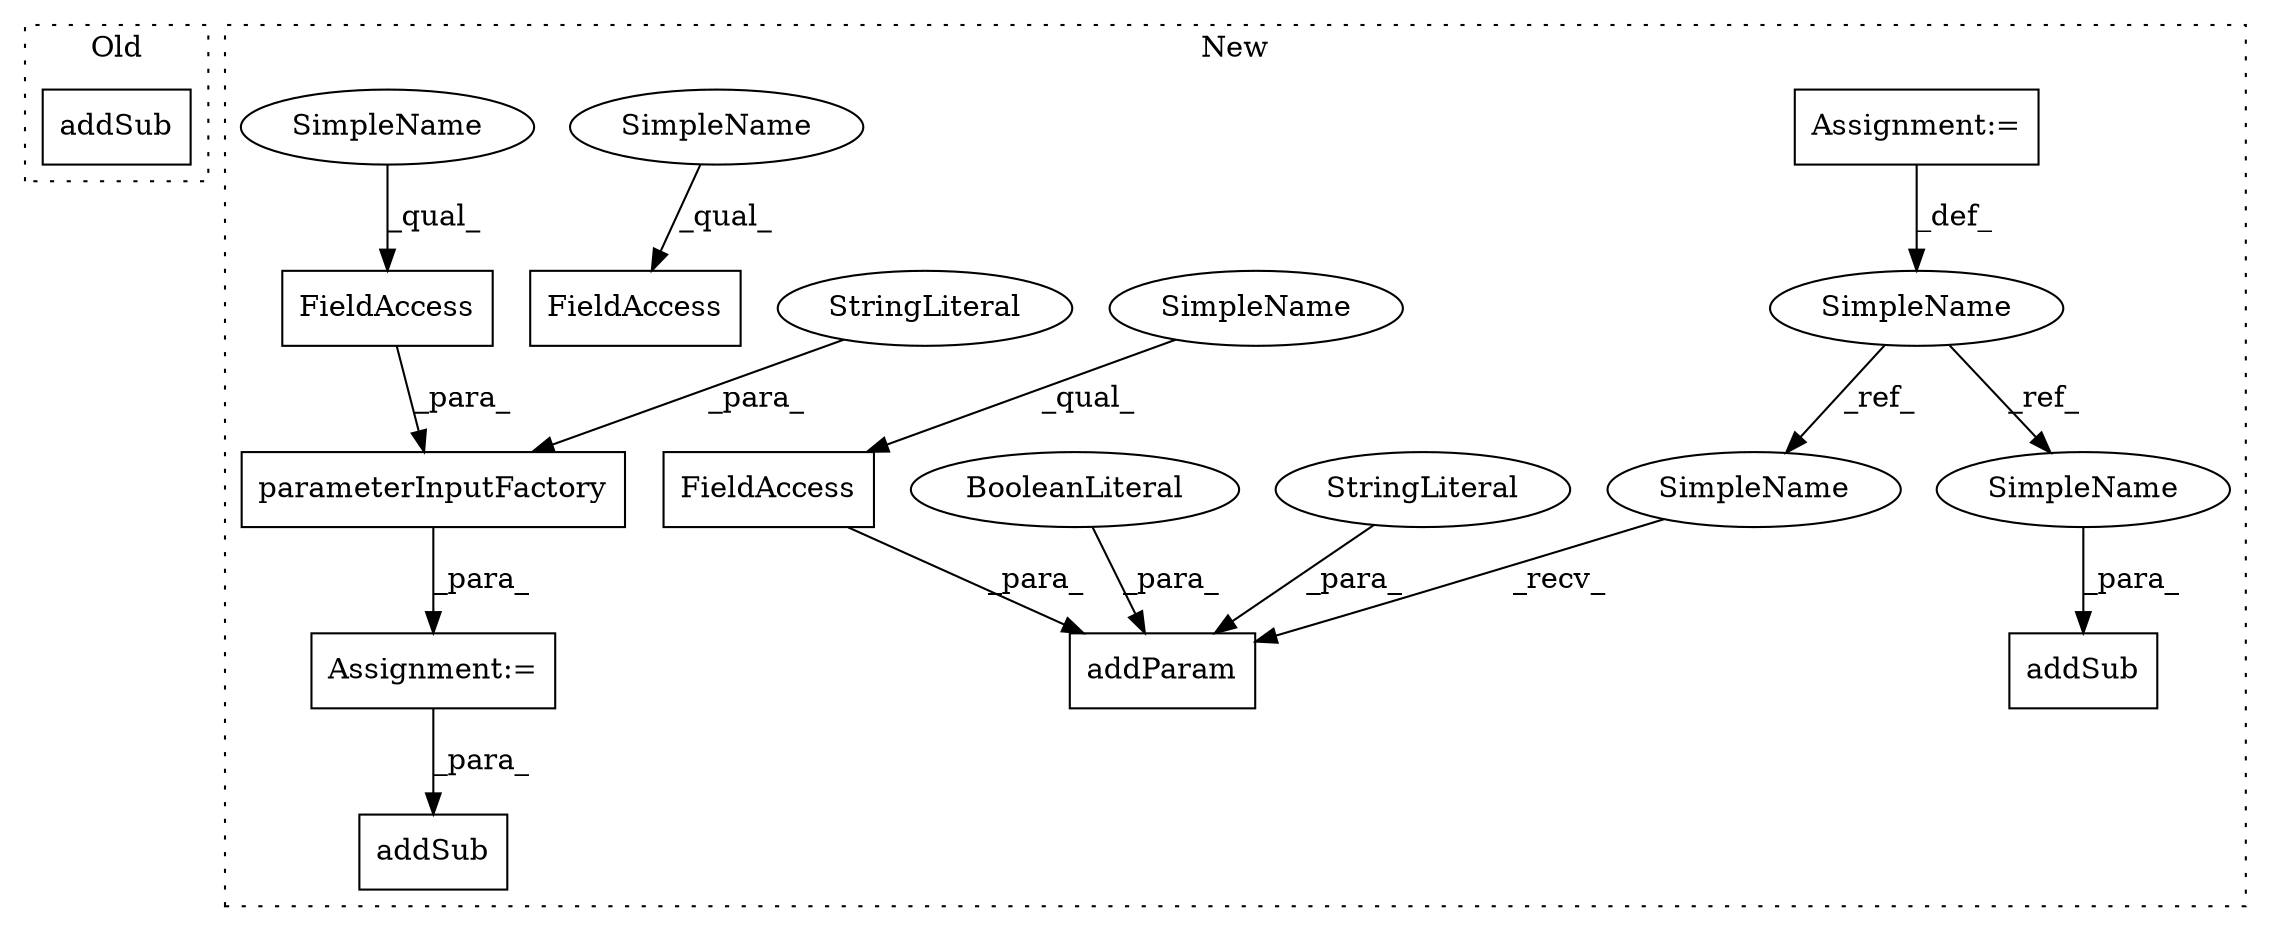 digraph G {
subgraph cluster0 {
1 [label="addSub" a="32" s="519,590" l="7,1" shape="box"];
label = "Old";
style="dotted";
}
subgraph cluster1 {
2 [label="addParam" a="32" s="1404,1446" l="9,1" shape="box"];
3 [label="StringLiteral" a="45" s="1413" l="6" shape="ellipse"];
4 [label="BooleanLiteral" a="9" s="1442" l="4" shape="ellipse"];
5 [label="FieldAccess" a="22" s="1420" l="21" shape="box"];
6 [label="FieldAccess" a="22" s="1162" l="20" shape="box"];
7 [label="FieldAccess" a="22" s="841" l="19" shape="box"];
8 [label="parameterInputFactory" a="32" s="1128,1182" l="22,1" shape="box"];
9 [label="addSub" a="32" s="1272,1293" l="7,1" shape="box"];
10 [label="StringLiteral" a="45" s="1150" l="11" shape="ellipse"];
11 [label="SimpleName" a="42" s="1300" l="15" shape="ellipse"];
12 [label="addSub" a="32" s="1472,1494" l="7,1" shape="box"];
13 [label="Assignment:=" a="7" s="1117" l="1" shape="box"];
14 [label="Assignment:=" a="7" s="1315" l="1" shape="box"];
15 [label="SimpleName" a="42" s="1162" l="10" shape="ellipse"];
16 [label="SimpleName" a="42" s="841" l="10" shape="ellipse"];
17 [label="SimpleName" a="42" s="1420" l="10" shape="ellipse"];
18 [label="SimpleName" a="42" s="1479" l="15" shape="ellipse"];
19 [label="SimpleName" a="42" s="1388" l="15" shape="ellipse"];
label = "New";
style="dotted";
}
3 -> 2 [label="_para_"];
4 -> 2 [label="_para_"];
5 -> 2 [label="_para_"];
6 -> 8 [label="_para_"];
8 -> 13 [label="_para_"];
10 -> 8 [label="_para_"];
11 -> 18 [label="_ref_"];
11 -> 19 [label="_ref_"];
13 -> 9 [label="_para_"];
14 -> 11 [label="_def_"];
15 -> 6 [label="_qual_"];
16 -> 7 [label="_qual_"];
17 -> 5 [label="_qual_"];
18 -> 12 [label="_para_"];
19 -> 2 [label="_recv_"];
}